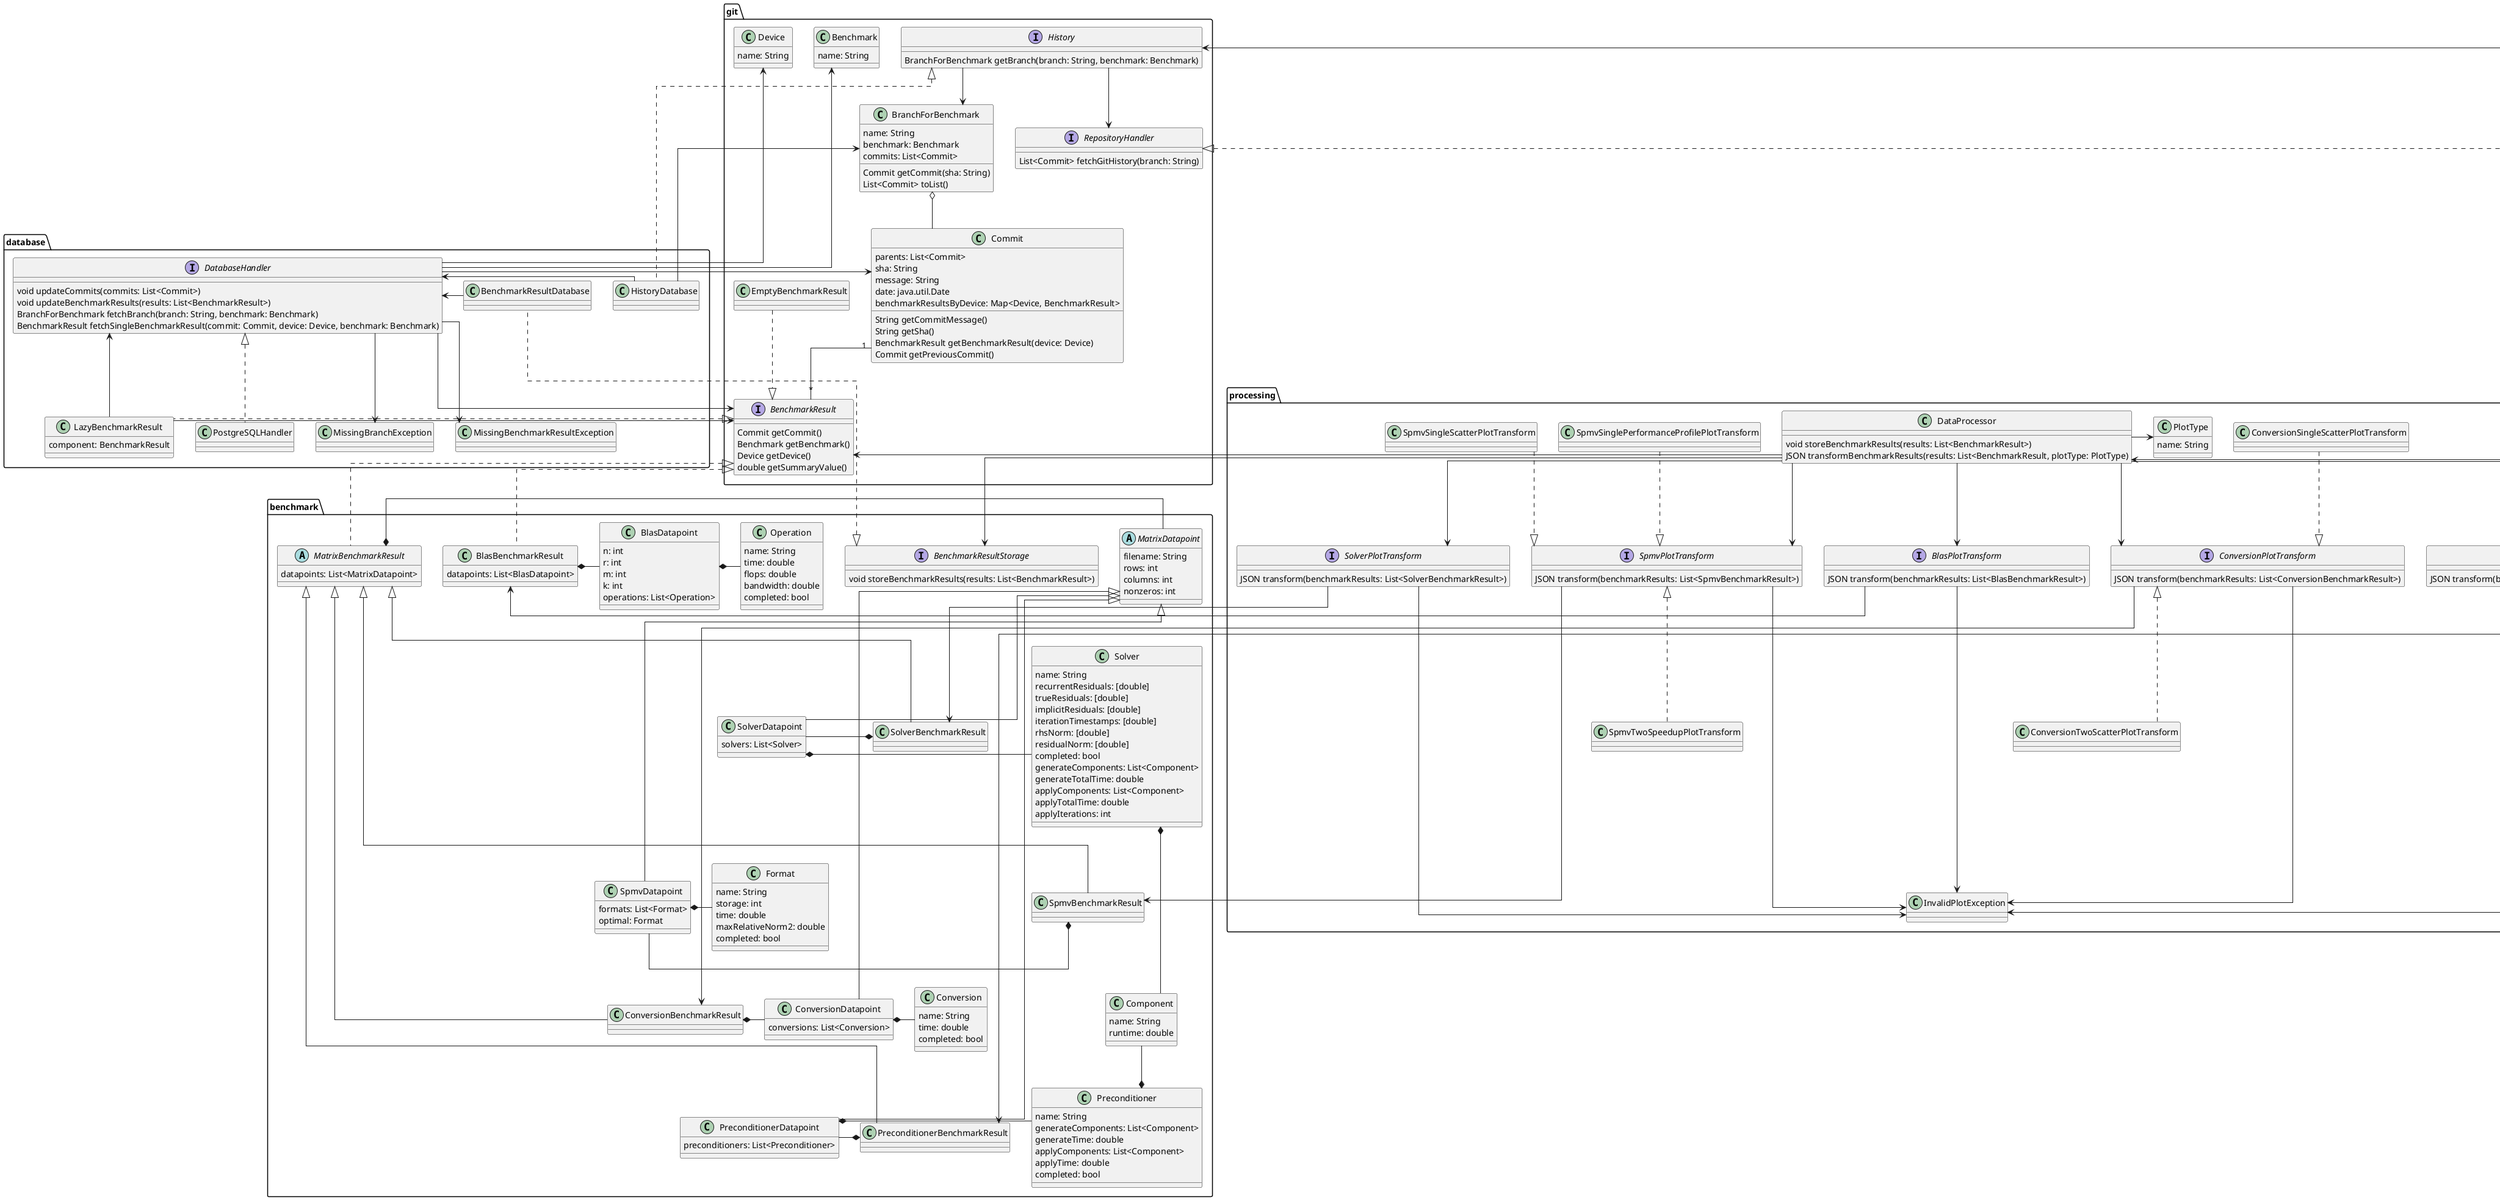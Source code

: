 @startuml backend

skinparam linetype ortho

package git {
  interface History {
   BranchForBenchmark getBranch(branch: String, benchmark: Benchmark)
  }

  interface RepositoryHandler {
    List<Commit> fetchGitHistory(branch: String)
  }

  class Commit {
    parents: List<Commit>
    sha: String
    message: String
    date: java.util.Date
    benchmarkResultsByDevice: Map<Device, BenchmarkResult>
    String getCommitMessage()
    String getSha()
    BenchmarkResult getBenchmarkResult(device: Device)
    Commit getPreviousCommit()
  }
  
  
  class BranchForBenchmark {
    name: String
    benchmark: Benchmark
    commits: List<Commit>
    Commit getCommit(sha: String)
    List<Commit> toList()
  }
    
  interface BenchmarkResult {
    Commit getCommit()
    Benchmark getBenchmark()
    Device getDevice()
    double getSummaryValue()
  }

  class Benchmark {
    name: String
  }

  class Device {
    name: String
  }

  class EmptyBenchmarkResult
  EmptyBenchmarkResult ..|> BenchmarkResult
  
  History --> BranchForBenchmark
  History --> RepositoryHandler
  
  BranchForBenchmark o-- Commit
  Commit "1" -- "*" BenchmarkResult
}


package rest {
  class GitApiHandler
  class SpringRestHandler
  
  interface RestHandler {
    void handlePost(json: String)
    void handleGetHistory(json: String)
    void handleGetBenchmarkResult(json: String)
  }
   
  SpringRestHandler ..|> RestHandler
}

package database {
  class PostgreSQLHandler
  
  interface DatabaseHandler {
    void updateCommits(commits: List<Commit>)
    void updateBenchmarkResults(results: List<BenchmarkResult>)
    BranchForBenchmark fetchBranch(branch: String, benchmark: Benchmark)
    BenchmarkResult fetchSingleBenchmarkResult(commit: Commit, device: Device, benchmark: Benchmark)
  }
  
  class HistoryDatabase

  class MissingBranchException
  class MissingBenchmarkResultException
  
  DatabaseHandler <- HistoryDatabase
  DatabaseHandler <|.. PostgreSQLHandler
  DatabaseHandler --> MissingBranchException
  DatabaseHandler --> MissingBenchmarkResultException

  class BenchmarkResultDatabase
  
  DatabaseHandler <- BenchmarkResultDatabase
  
  class LazyBenchmarkResult {
    component: BenchmarkResult
  }

  DatabaseHandler <-- LazyBenchmarkResult
}

package benchmark {
  abstract class MatrixBenchmarkResult {
    datapoints: List<MatrixDatapoint>
  }

  abstract class MatrixDatapoint {
    filename: String
    rows: int
    columns: int
    nonzeros: int
  }

  class BlasDatapoint {
    n: int
    r: int
    m: int
    k: int
    operations: List<Operation>
  }

  class Operation {
    name: String
    time: double
    flops: double
    bandwidth: double
    completed: bool
  }

  class ConversionDatapoint {
    conversions: List<Conversion>
  }


  class Conversion {
    name: String
    time: double
    completed: bool
  }

  class SpmvDatapoint {
    formats: List<Format>
    optimal: Format
  }

  class Format {
    name: String
    storage: int
    time: double
    maxRelativeNorm2: double
    completed: bool
  }

  class PreconditionerDatapoint {
    preconditioners: List<Preconditioner>
  }

  class Preconditioner {
    name: String
    generateComponents: List<Component>
    generateTime: double
    applyComponents: List<Component>
    applyTime: double
    completed: bool
  }

  class SolverDatapoint {
    solvers: List<Solver>
  }

  class Solver {
    name: String
    recurrentResiduals: [double]
    trueResiduals: [double]
    implicitResiduals: [double]
    iterationTimestamps: [double]
    rhsNorm: [double]
    residualNorm: [double]
    completed: bool
    generateComponents: List<Component>
    generateTotalTime: double
    applyComponents: List<Component>
    applyTotalTime: double
    applyIterations: int
  }

  class Component {
    name: String
    runtime: double
  }

  interface BenchmarkResultStorage {
    void storeBenchmarkResults(results: List<BenchmarkResult>)
  }

  class SolverBenchmarkResult {
  }

  class SpmvBenchmarkResult {
  }

  class ConversionBenchmarkResult {
  }

  class PreconditionerBenchmarkResult {
  }

  class BlasBenchmarkResult {
    datapoints: List<BlasDatapoint>
  }

  MatrixBenchmarkResult <|-- SolverBenchmarkResult
  MatrixBenchmarkResult <|--- SpmvBenchmarkResult
  MatrixBenchmarkResult <|---- ConversionBenchmarkResult
  MatrixBenchmarkResult <|----- PreconditionerBenchmarkResult

  MatrixDatapoint <|-- SolverDatapoint
  MatrixDatapoint <|--- SpmvDatapoint
  MatrixDatapoint <|---- ConversionDatapoint
  MatrixDatapoint <|----- PreconditionerDatapoint

  MatrixBenchmarkResult *- MatrixDatapoint
  BlasBenchmarkResult *- BlasDatapoint
  PreconditionerBenchmarkResult *- PreconditionerDatapoint
  SpmvBenchmarkResult *- SpmvDatapoint
  SolverBenchmarkResult *- SolverDatapoint
  ConversionBenchmarkResult *- ConversionDatapoint

  BlasDatapoint *- Operation
  PreconditionerDatapoint *- Preconditioner
  SpmvDatapoint *- Format
  SolverDatapoint *- Solver
  ConversionDatapoint *- Conversion

  Solver *-- Component
  Component --* Preconditioner
}

package processing {
  class DataProcessor {
    void storeBenchmarkResults(results: List<BenchmarkResult>)
    JSON transformBenchmarkResults(results: List<BenchmarkResult, plotType: PlotType)
  }
  BenchmarkResultStorage <- DataProcessor

  DataProcessor --> SolverPlotTransform
  DataProcessor --> SpmvPlotTransform
  DataProcessor --> ConversionPlotTransform
  DataProcessor --> PreconditionerPlotTransform
  DataProcessor --> BlasPlotTransform

  interface SolverPlotTransform {
    JSON transform(benchmarkResults: List<SolverBenchmarkResult>)
  }

  interface SpmvPlotTransform {
    JSON transform(benchmarkResults: List<SpmvBenchmarkResult>)
  }

  interface ConversionPlotTransform {
    JSON transform(benchmarkResults: List<ConversionBenchmarkResult>)
  }

  interface PreconditionerPlotTransform {
    JSON transform(benchmarkResults: List<PreconditionerBenchmarkResult>)
  }

  interface BlasPlotTransform {
    JSON transform(benchmarkResults: List<BlasBenchmarkResult>)
  }

  class PlotType {
    name: String
  }
  DataProcessor -> PlotType

  SolverPlotTransform ---> InvalidPlotException
  SpmvPlotTransform ---> InvalidPlotException
  ConversionPlotTransform ---> InvalidPlotException
  PreconditionerPlotTransform ---> InvalidPlotException
  BlasPlotTransform ---> InvalidPlotException

  class ConversionSingleScatterPlotTransform
  class ConversionTwoScatterPlotTransform
  
  class SpmvSingleScatterPlotTransform
  class SpmvSinglePerformanceProfilePlotTransform 
  class SpmvTwoSpeedupPlotTransform

  class InvalidPlotException

  ConversionSingleScatterPlotTransform ..|> ConversionPlotTransform
  ConversionPlotTransform <|.. ConversionTwoScatterPlotTransform 

  SpmvSingleScatterPlotTransform ..|> SpmvPlotTransform
  SpmvSinglePerformanceProfilePlotTransform ..|> SpmvPlotTransform
  SpmvPlotTransform <|.. SpmvTwoSpeedupPlotTransform
}

History <- RestHandler
History <|. HistoryDatabase
BenchmarkResultStorage <|. BenchmarkResultDatabase
RepositoryHandler <|. GitApiHandler
DatabaseHandler -> Commit
DatabaseHandler -> BenchmarkResult
HistoryDatabase -> BranchForBenchmark
BenchmarkResult <|. LazyBenchmarkResult
BenchmarkResult <|.. MatrixBenchmarkResult
BenchmarkResult <|.... BlasBenchmarkResult
BenchmarkResult <- LazyBenchmarkResult
BenchmarkResult <- DataProcessor
DataProcessor <- RestHandler

DatabaseHandler -> Device
DatabaseHandler -> Benchmark

SolverPlotTransform --> SolverBenchmarkResult


SpmvPlotTransform --> SpmvBenchmarkResult


ConversionPlotTransform --> ConversionBenchmarkResult


PreconditionerPlotTransform --> PreconditionerBenchmarkResult


BlasPlotTransform --> BlasBenchmarkResult

@enduml
